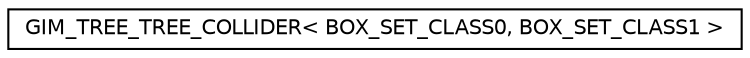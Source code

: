digraph G
{
  edge [fontname="Helvetica",fontsize="10",labelfontname="Helvetica",labelfontsize="10"];
  node [fontname="Helvetica",fontsize="10",shape=record];
  rankdir=LR;
  Node1 [label="GIM_TREE_TREE_COLLIDER\< BOX_SET_CLASS0, BOX_SET_CLASS1 \>",height=0.2,width=0.4,color="black", fillcolor="white", style="filled",URL="$d5/d7b/classGIM__TREE__TREE__COLLIDER.html",tooltip="GIM_BOX_SET collision methods."];
}
